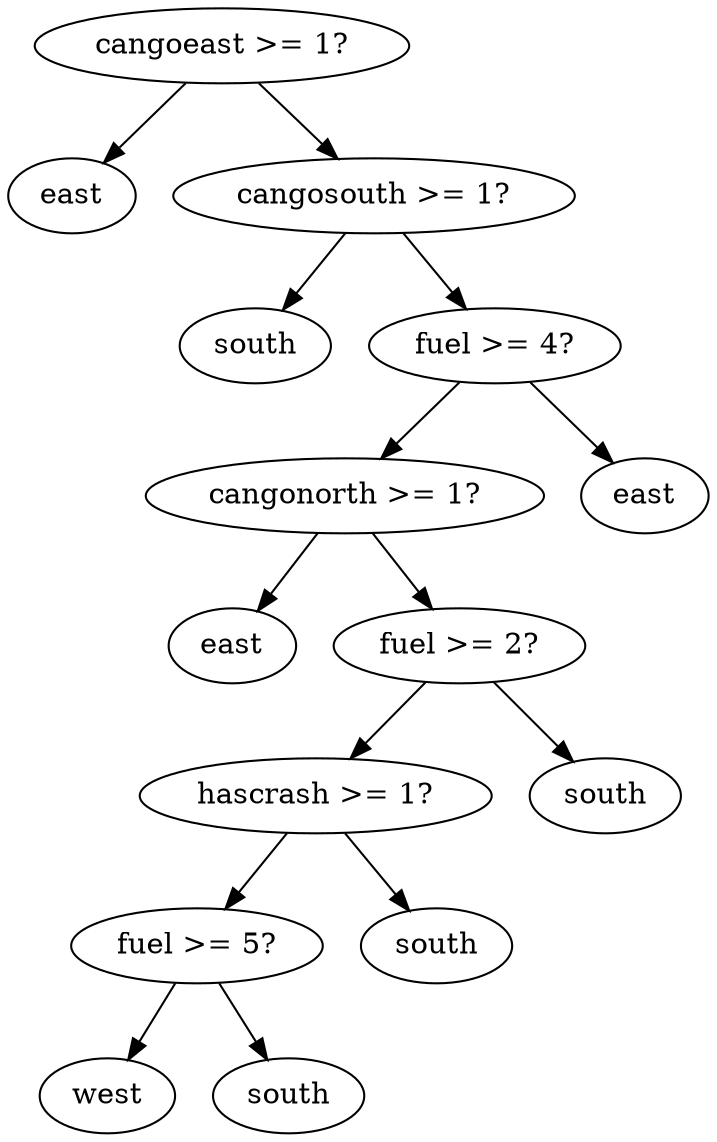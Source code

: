 digraph tree {
    "0x0" [label="cangoeast >= 1?"];
    "0x1" [label="east"];
    "0x2" [label="cangosouth >= 1?"];
    "0x3" [label="south"];
    "0x4" [label="fuel >= 4?"];
    "0x5" [label="cangonorth >= 1?"];
    "0x6" [label="east"];
    "0x7" [label="fuel >= 2?"];
    "0x8" [label="hascrash >= 1?"];
    "0x9" [label="fuel >= 5?"];
    "0xa" [label="west"];
    "0xb" [label="south"];
    "0xc" [label="south"];
    "0xd" [label="south"];
    "0xe" [label="east"];
    "0x0" -> "0x1";
    "0x0" -> "0x2";
    "0x2" -> "0x3";
    "0x2" -> "0x4";
    "0x4" -> "0x5";
    "0x4" -> "0xe";
    "0x5" -> "0x6";
    "0x5" -> "0x7";
    "0x7" -> "0x8";
    "0x7" -> "0xd";
    "0x8" -> "0x9";
    "0x8" -> "0xc";
    "0x9" -> "0xa";
    "0x9" -> "0xb";
}
